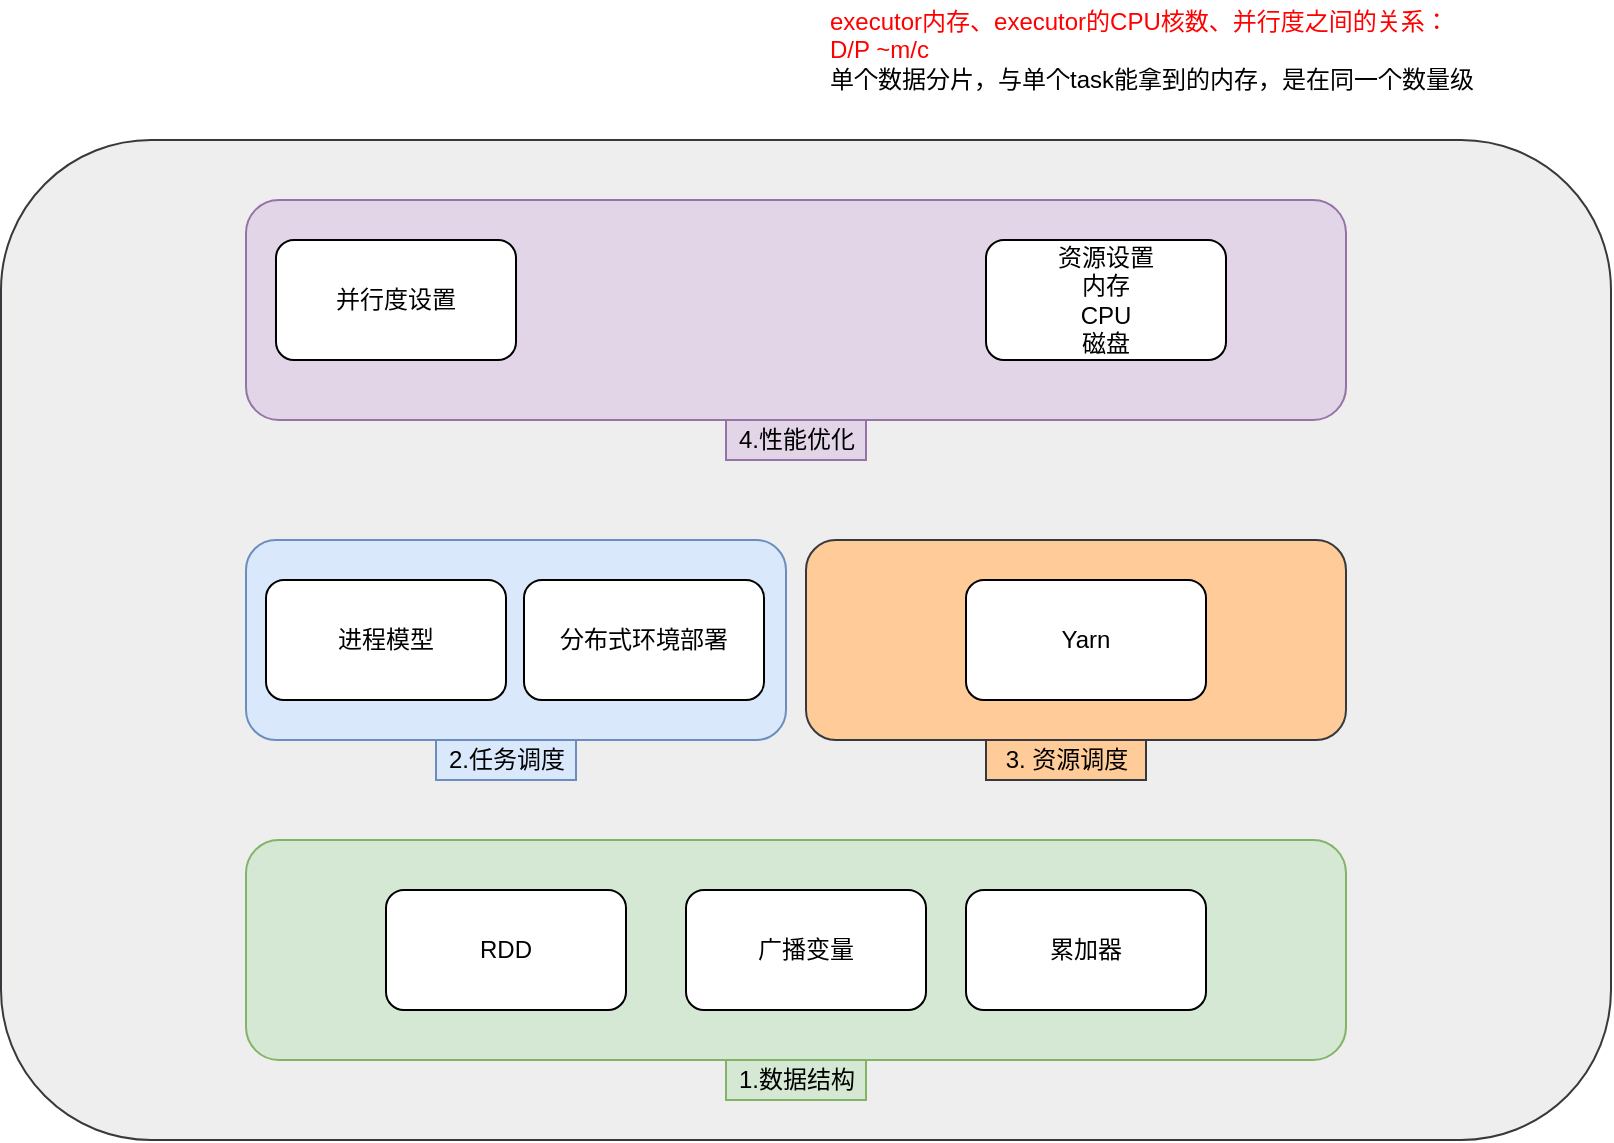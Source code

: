 <mxfile version="15.8.4" type="device"><diagram id="MBCm1xRp6qhVbUAtJYAM" name="spark"><mxGraphModel dx="1106" dy="2045" grid="1" gridSize="10" guides="1" tooltips="1" connect="1" arrows="1" fold="1" page="1" pageScale="1" pageWidth="827" pageHeight="1169" math="0" shadow="0"><root><mxCell id="-dEgPJSMq0WrhOLqJeBl-0"/><mxCell id="-dEgPJSMq0WrhOLqJeBl-1" parent="-dEgPJSMq0WrhOLqJeBl-0"/><mxCell id="-dEgPJSMq0WrhOLqJeBl-20" value="" style="rounded=1;whiteSpace=wrap;html=1;fillColor=#eeeeee;strokeColor=#36393d;" parent="-dEgPJSMq0WrhOLqJeBl-1" vertex="1"><mxGeometry x="27.5" y="10" width="805" height="500" as="geometry"/></mxCell><mxCell id="-dEgPJSMq0WrhOLqJeBl-2" value="" style="rounded=1;whiteSpace=wrap;html=1;fillColor=#d5e8d4;strokeColor=#82b366;" parent="-dEgPJSMq0WrhOLqJeBl-1" vertex="1"><mxGeometry x="150" y="360" width="550" height="110" as="geometry"/></mxCell><mxCell id="-dEgPJSMq0WrhOLqJeBl-3" value="1.数据结构" style="text;html=1;align=center;verticalAlign=middle;resizable=0;points=[];autosize=1;strokeColor=#82b366;fillColor=#d5e8d4;" parent="-dEgPJSMq0WrhOLqJeBl-1" vertex="1"><mxGeometry x="390" y="470" width="70" height="20" as="geometry"/></mxCell><mxCell id="-dEgPJSMq0WrhOLqJeBl-4" value="2.任务调度" style="text;html=1;align=center;verticalAlign=middle;resizable=0;points=[];autosize=1;strokeColor=#6c8ebf;fillColor=#dae8fc;" parent="-dEgPJSMq0WrhOLqJeBl-1" vertex="1"><mxGeometry x="245" y="310" width="70" height="20" as="geometry"/></mxCell><mxCell id="-dEgPJSMq0WrhOLqJeBl-5" value="" style="rounded=1;whiteSpace=wrap;html=1;fillColor=#dae8fc;strokeColor=#6c8ebf;" parent="-dEgPJSMq0WrhOLqJeBl-1" vertex="1"><mxGeometry x="150" y="210" width="270" height="100" as="geometry"/></mxCell><mxCell id="-dEgPJSMq0WrhOLqJeBl-7" value="3. 资源调度" style="text;html=1;align=center;verticalAlign=middle;resizable=0;points=[];autosize=1;strokeColor=#36393d;fillColor=#ffcc99;" parent="-dEgPJSMq0WrhOLqJeBl-1" vertex="1"><mxGeometry x="520" y="310" width="80" height="20" as="geometry"/></mxCell><mxCell id="-dEgPJSMq0WrhOLqJeBl-8" value="" style="rounded=1;whiteSpace=wrap;html=1;fillColor=#e1d5e7;strokeColor=#9673a6;" parent="-dEgPJSMq0WrhOLqJeBl-1" vertex="1"><mxGeometry x="150" y="40" width="550" height="110" as="geometry"/></mxCell><mxCell id="-dEgPJSMq0WrhOLqJeBl-9" value="4.性能优化" style="text;html=1;align=center;verticalAlign=middle;resizable=0;points=[];autosize=1;strokeColor=#9673a6;fillColor=#e1d5e7;" parent="-dEgPJSMq0WrhOLqJeBl-1" vertex="1"><mxGeometry x="390" y="150" width="70" height="20" as="geometry"/></mxCell><mxCell id="-dEgPJSMq0WrhOLqJeBl-11" value="RDD" style="rounded=1;whiteSpace=wrap;html=1;" parent="-dEgPJSMq0WrhOLqJeBl-1" vertex="1"><mxGeometry x="220" y="385" width="120" height="60" as="geometry"/></mxCell><mxCell id="-dEgPJSMq0WrhOLqJeBl-12" value="广播变量" style="rounded=1;whiteSpace=wrap;html=1;" parent="-dEgPJSMq0WrhOLqJeBl-1" vertex="1"><mxGeometry x="370" y="385" width="120" height="60" as="geometry"/></mxCell><mxCell id="-dEgPJSMq0WrhOLqJeBl-13" value="累加器" style="rounded=1;whiteSpace=wrap;html=1;" parent="-dEgPJSMq0WrhOLqJeBl-1" vertex="1"><mxGeometry x="510" y="385" width="120" height="60" as="geometry"/></mxCell><mxCell id="-dEgPJSMq0WrhOLqJeBl-14" value="进程模型" style="rounded=1;whiteSpace=wrap;html=1;" parent="-dEgPJSMq0WrhOLqJeBl-1" vertex="1"><mxGeometry x="160" y="230" width="120" height="60" as="geometry"/></mxCell><mxCell id="-dEgPJSMq0WrhOLqJeBl-15" value="分布式环境部署" style="rounded=1;whiteSpace=wrap;html=1;" parent="-dEgPJSMq0WrhOLqJeBl-1" vertex="1"><mxGeometry x="289" y="230" width="120" height="60" as="geometry"/></mxCell><mxCell id="-dEgPJSMq0WrhOLqJeBl-16" value="" style="rounded=1;whiteSpace=wrap;html=1;fillColor=#ffcc99;strokeColor=#36393d;" parent="-dEgPJSMq0WrhOLqJeBl-1" vertex="1"><mxGeometry x="430" y="210" width="270" height="100" as="geometry"/></mxCell><mxCell id="-dEgPJSMq0WrhOLqJeBl-17" value="Yarn" style="rounded=1;whiteSpace=wrap;html=1;" parent="-dEgPJSMq0WrhOLqJeBl-1" vertex="1"><mxGeometry x="510" y="230" width="120" height="60" as="geometry"/></mxCell><mxCell id="-dEgPJSMq0WrhOLqJeBl-18" value="并行度设置" style="rounded=1;whiteSpace=wrap;html=1;" parent="-dEgPJSMq0WrhOLqJeBl-1" vertex="1"><mxGeometry x="165" y="60" width="120" height="60" as="geometry"/></mxCell><mxCell id="-dEgPJSMq0WrhOLqJeBl-19" value="资源设置&lt;br&gt;内存&lt;br&gt;CPU&lt;br&gt;磁盘" style="rounded=1;whiteSpace=wrap;html=1;" parent="-dEgPJSMq0WrhOLqJeBl-1" vertex="1"><mxGeometry x="520" y="60" width="120" height="60" as="geometry"/></mxCell><mxCell id="DymnP_C2xn-4fw0aEHJI-14" value="executor内存、executor的CPU核数、并行度之间的关系：&lt;br&gt;D/P ~m/c&lt;br&gt;&lt;span style=&quot;color: rgb(0 , 0 , 0)&quot;&gt;单个数据分片，与单个task能拿到的内存，是在同一个数量级&lt;/span&gt;" style="text;html=1;align=left;verticalAlign=middle;resizable=0;points=[];autosize=1;strokeColor=none;fillColor=none;fontColor=#FF0000;" parent="-dEgPJSMq0WrhOLqJeBl-1" vertex="1"><mxGeometry x="440" y="-60" width="340" height="50" as="geometry"/></mxCell></root></mxGraphModel></diagram></mxfile>